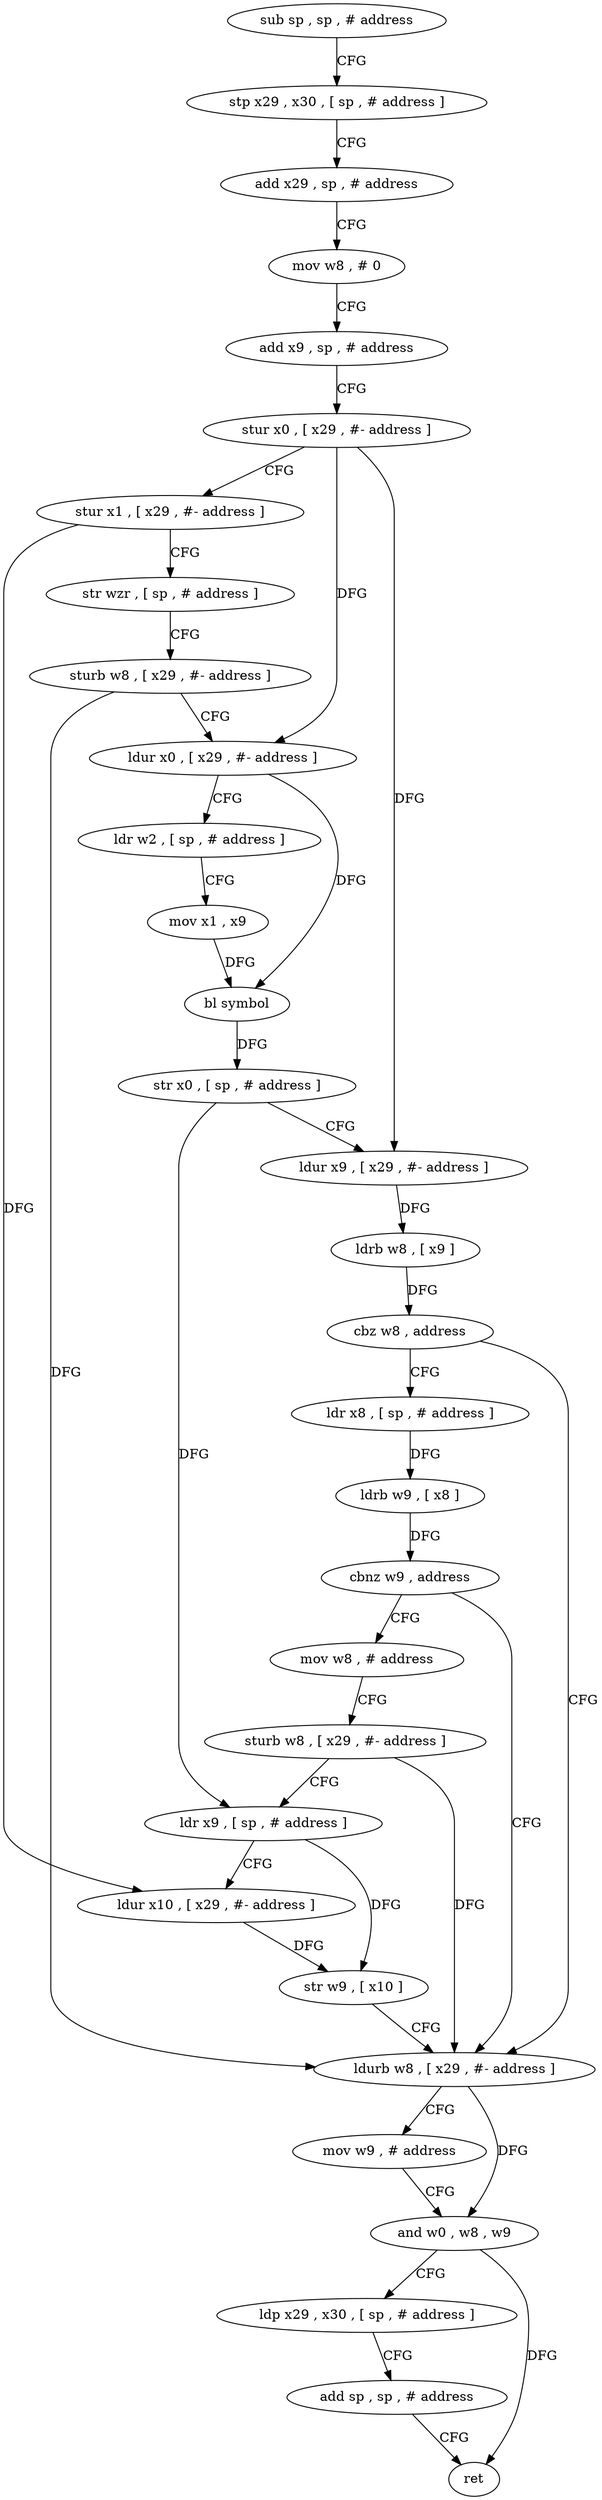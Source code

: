 digraph "func" {
"75512" [label = "sub sp , sp , # address" ]
"75516" [label = "stp x29 , x30 , [ sp , # address ]" ]
"75520" [label = "add x29 , sp , # address" ]
"75524" [label = "mov w8 , # 0" ]
"75528" [label = "add x9 , sp , # address" ]
"75532" [label = "stur x0 , [ x29 , #- address ]" ]
"75536" [label = "stur x1 , [ x29 , #- address ]" ]
"75540" [label = "str wzr , [ sp , # address ]" ]
"75544" [label = "sturb w8 , [ x29 , #- address ]" ]
"75548" [label = "ldur x0 , [ x29 , #- address ]" ]
"75552" [label = "ldr w2 , [ sp , # address ]" ]
"75556" [label = "mov x1 , x9" ]
"75560" [label = "bl symbol" ]
"75564" [label = "str x0 , [ sp , # address ]" ]
"75568" [label = "ldur x9 , [ x29 , #- address ]" ]
"75572" [label = "ldrb w8 , [ x9 ]" ]
"75576" [label = "cbz w8 , address" ]
"75612" [label = "ldurb w8 , [ x29 , #- address ]" ]
"75580" [label = "ldr x8 , [ sp , # address ]" ]
"75616" [label = "mov w9 , # address" ]
"75620" [label = "and w0 , w8 , w9" ]
"75624" [label = "ldp x29 , x30 , [ sp , # address ]" ]
"75628" [label = "add sp , sp , # address" ]
"75632" [label = "ret" ]
"75584" [label = "ldrb w9 , [ x8 ]" ]
"75588" [label = "cbnz w9 , address" ]
"75592" [label = "mov w8 , # address" ]
"75596" [label = "sturb w8 , [ x29 , #- address ]" ]
"75600" [label = "ldr x9 , [ sp , # address ]" ]
"75604" [label = "ldur x10 , [ x29 , #- address ]" ]
"75608" [label = "str w9 , [ x10 ]" ]
"75512" -> "75516" [ label = "CFG" ]
"75516" -> "75520" [ label = "CFG" ]
"75520" -> "75524" [ label = "CFG" ]
"75524" -> "75528" [ label = "CFG" ]
"75528" -> "75532" [ label = "CFG" ]
"75532" -> "75536" [ label = "CFG" ]
"75532" -> "75548" [ label = "DFG" ]
"75532" -> "75568" [ label = "DFG" ]
"75536" -> "75540" [ label = "CFG" ]
"75536" -> "75604" [ label = "DFG" ]
"75540" -> "75544" [ label = "CFG" ]
"75544" -> "75548" [ label = "CFG" ]
"75544" -> "75612" [ label = "DFG" ]
"75548" -> "75552" [ label = "CFG" ]
"75548" -> "75560" [ label = "DFG" ]
"75552" -> "75556" [ label = "CFG" ]
"75556" -> "75560" [ label = "DFG" ]
"75560" -> "75564" [ label = "DFG" ]
"75564" -> "75568" [ label = "CFG" ]
"75564" -> "75600" [ label = "DFG" ]
"75568" -> "75572" [ label = "DFG" ]
"75572" -> "75576" [ label = "DFG" ]
"75576" -> "75612" [ label = "CFG" ]
"75576" -> "75580" [ label = "CFG" ]
"75612" -> "75616" [ label = "CFG" ]
"75612" -> "75620" [ label = "DFG" ]
"75580" -> "75584" [ label = "DFG" ]
"75616" -> "75620" [ label = "CFG" ]
"75620" -> "75624" [ label = "CFG" ]
"75620" -> "75632" [ label = "DFG" ]
"75624" -> "75628" [ label = "CFG" ]
"75628" -> "75632" [ label = "CFG" ]
"75584" -> "75588" [ label = "DFG" ]
"75588" -> "75612" [ label = "CFG" ]
"75588" -> "75592" [ label = "CFG" ]
"75592" -> "75596" [ label = "CFG" ]
"75596" -> "75600" [ label = "CFG" ]
"75596" -> "75612" [ label = "DFG" ]
"75600" -> "75604" [ label = "CFG" ]
"75600" -> "75608" [ label = "DFG" ]
"75604" -> "75608" [ label = "DFG" ]
"75608" -> "75612" [ label = "CFG" ]
}
